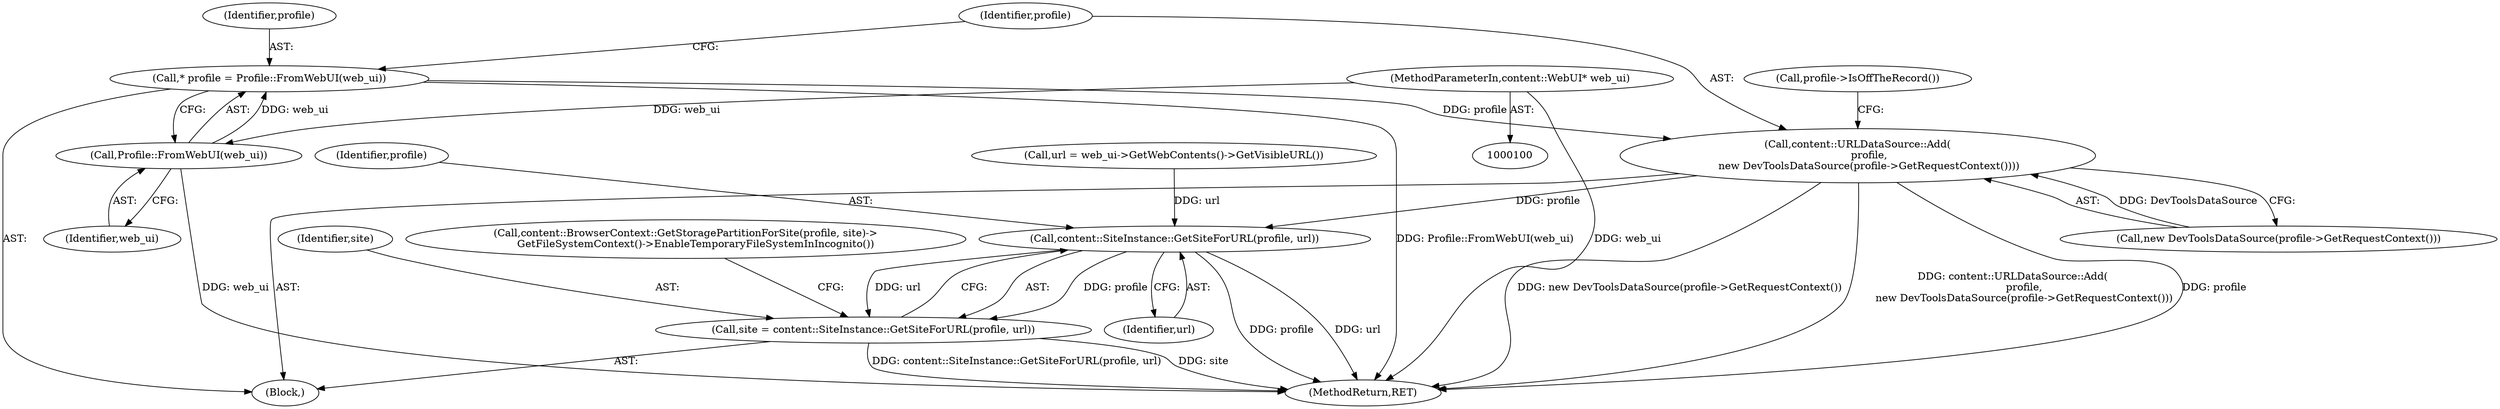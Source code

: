 digraph "0_Chrome_eea3300239f0b53e172a320eb8de59d0bea65f27_4@pointer" {
"1000106" [label="(Call,* profile = Profile::FromWebUI(web_ui))"];
"1000108" [label="(Call,Profile::FromWebUI(web_ui))"];
"1000101" [label="(MethodParameterIn,content::WebUI* web_ui)"];
"1000110" [label="(Call,content::URLDataSource::Add(\n       profile,\n       new DevToolsDataSource(profile->GetRequestContext())))"];
"1000125" [label="(Call,content::SiteInstance::GetSiteForURL(profile, url))"];
"1000123" [label="(Call,site = content::SiteInstance::GetSiteForURL(profile, url))"];
"1000109" [label="(Identifier,web_ui)"];
"1000111" [label="(Identifier,profile)"];
"1000101" [label="(MethodParameterIn,content::WebUI* web_ui)"];
"1000127" [label="(Identifier,url)"];
"1000124" [label="(Identifier,site)"];
"1000123" [label="(Call,site = content::SiteInstance::GetSiteForURL(profile, url))"];
"1000128" [label="(Call,content::BrowserContext::GetStoragePartitionForSite(profile, site)->\n      GetFileSystemContext()->EnableTemporaryFileSystemInIncognito())"];
"1000102" [label="(Block,)"];
"1000110" [label="(Call,content::URLDataSource::Add(\n       profile,\n       new DevToolsDataSource(profile->GetRequestContext())))"];
"1000108" [label="(Call,Profile::FromWebUI(web_ui))"];
"1000112" [label="(Call,new DevToolsDataSource(profile->GetRequestContext()))"];
"1000126" [label="(Identifier,profile)"];
"1000119" [label="(Call,url = web_ui->GetWebContents()->GetVisibleURL())"];
"1000125" [label="(Call,content::SiteInstance::GetSiteForURL(profile, url))"];
"1000129" [label="(MethodReturn,RET)"];
"1000106" [label="(Call,* profile = Profile::FromWebUI(web_ui))"];
"1000116" [label="(Call,profile->IsOffTheRecord())"];
"1000107" [label="(Identifier,profile)"];
"1000106" -> "1000102"  [label="AST: "];
"1000106" -> "1000108"  [label="CFG: "];
"1000107" -> "1000106"  [label="AST: "];
"1000108" -> "1000106"  [label="AST: "];
"1000111" -> "1000106"  [label="CFG: "];
"1000106" -> "1000129"  [label="DDG: Profile::FromWebUI(web_ui)"];
"1000108" -> "1000106"  [label="DDG: web_ui"];
"1000106" -> "1000110"  [label="DDG: profile"];
"1000108" -> "1000109"  [label="CFG: "];
"1000109" -> "1000108"  [label="AST: "];
"1000108" -> "1000129"  [label="DDG: web_ui"];
"1000101" -> "1000108"  [label="DDG: web_ui"];
"1000101" -> "1000100"  [label="AST: "];
"1000101" -> "1000129"  [label="DDG: web_ui"];
"1000110" -> "1000102"  [label="AST: "];
"1000110" -> "1000112"  [label="CFG: "];
"1000111" -> "1000110"  [label="AST: "];
"1000112" -> "1000110"  [label="AST: "];
"1000116" -> "1000110"  [label="CFG: "];
"1000110" -> "1000129"  [label="DDG: new DevToolsDataSource(profile->GetRequestContext())"];
"1000110" -> "1000129"  [label="DDG: content::URLDataSource::Add(\n       profile,\n       new DevToolsDataSource(profile->GetRequestContext()))"];
"1000110" -> "1000129"  [label="DDG: profile"];
"1000112" -> "1000110"  [label="DDG: DevToolsDataSource"];
"1000110" -> "1000125"  [label="DDG: profile"];
"1000125" -> "1000123"  [label="AST: "];
"1000125" -> "1000127"  [label="CFG: "];
"1000126" -> "1000125"  [label="AST: "];
"1000127" -> "1000125"  [label="AST: "];
"1000123" -> "1000125"  [label="CFG: "];
"1000125" -> "1000129"  [label="DDG: profile"];
"1000125" -> "1000129"  [label="DDG: url"];
"1000125" -> "1000123"  [label="DDG: profile"];
"1000125" -> "1000123"  [label="DDG: url"];
"1000119" -> "1000125"  [label="DDG: url"];
"1000123" -> "1000102"  [label="AST: "];
"1000124" -> "1000123"  [label="AST: "];
"1000128" -> "1000123"  [label="CFG: "];
"1000123" -> "1000129"  [label="DDG: content::SiteInstance::GetSiteForURL(profile, url)"];
"1000123" -> "1000129"  [label="DDG: site"];
}
